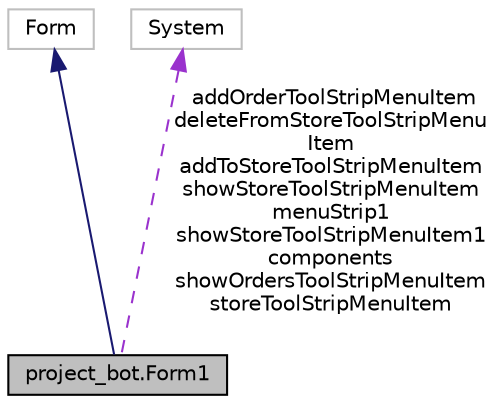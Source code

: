 digraph "project_bot.Form1"
{
  edge [fontname="Helvetica",fontsize="10",labelfontname="Helvetica",labelfontsize="10"];
  node [fontname="Helvetica",fontsize="10",shape=record];
  Node2 [label="project_bot.Form1",height=0.2,width=0.4,color="black", fillcolor="grey75", style="filled", fontcolor="black"];
  Node3 -> Node2 [dir="back",color="midnightblue",fontsize="10",style="solid",fontname="Helvetica"];
  Node3 [label="Form",height=0.2,width=0.4,color="grey75", fillcolor="white", style="filled"];
  Node4 -> Node2 [dir="back",color="darkorchid3",fontsize="10",style="dashed",label=" addOrderToolStripMenuItem\ndeleteFromStoreToolStripMenu\lItem\naddToStoreToolStripMenuItem\nshowStoreToolStripMenuItem\nmenuStrip1\nshowStoreToolStripMenuItem1\ncomponents\nshowOrdersToolStripMenuItem\nstoreToolStripMenuItem" ,fontname="Helvetica"];
  Node4 [label="System",height=0.2,width=0.4,color="grey75", fillcolor="white", style="filled"];
}
